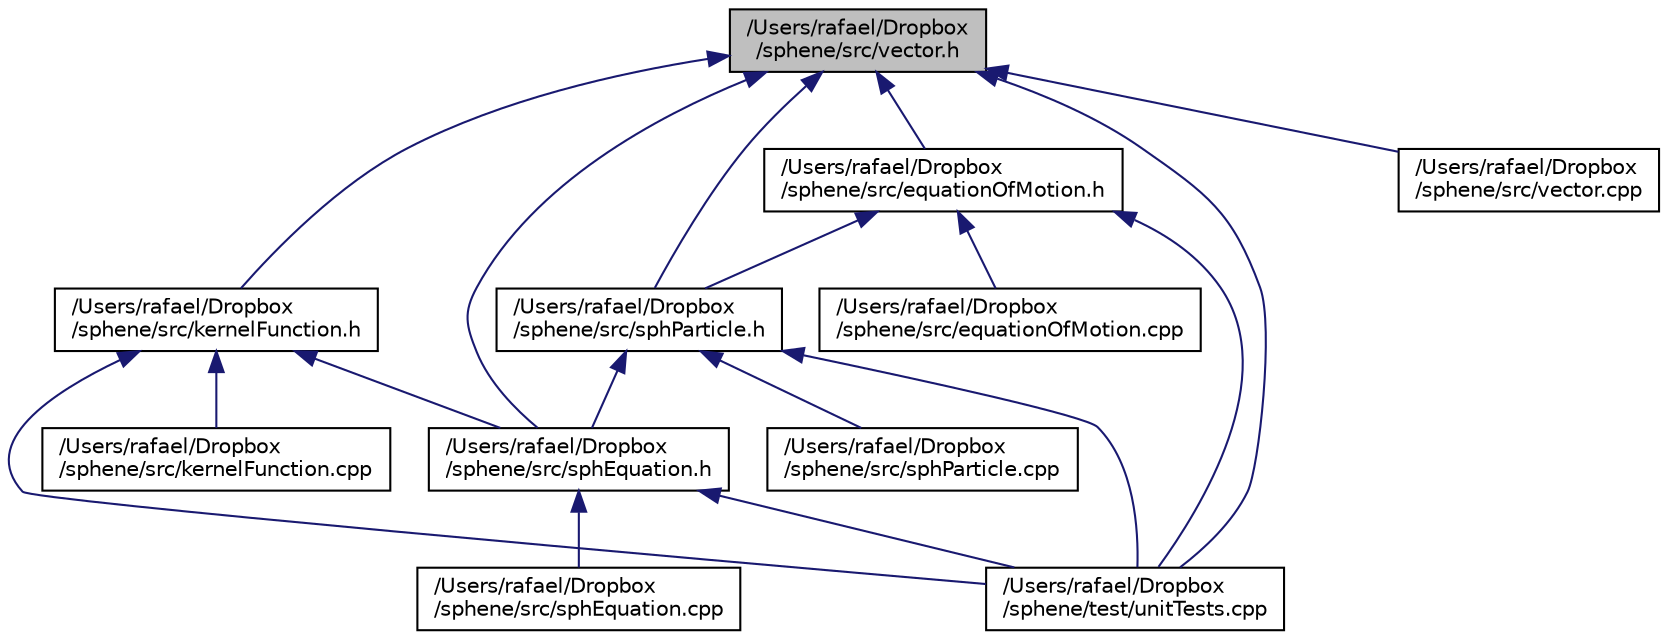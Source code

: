 digraph "/Users/rafael/Dropbox/sphene/src/vector.h"
{
  edge [fontname="Helvetica",fontsize="10",labelfontname="Helvetica",labelfontsize="10"];
  node [fontname="Helvetica",fontsize="10",shape=record];
  Node1 [label="/Users/rafael/Dropbox\l/sphene/src/vector.h",height=0.2,width=0.4,color="black", fillcolor="grey75", style="filled", fontcolor="black"];
  Node1 -> Node2 [dir="back",color="midnightblue",fontsize="10",style="solid"];
  Node2 [label="/Users/rafael/Dropbox\l/sphene/src/equationOfMotion.h",height=0.2,width=0.4,color="black", fillcolor="white", style="filled",URL="$d5/d8c/equationOfMotion_8h.html"];
  Node2 -> Node3 [dir="back",color="midnightblue",fontsize="10",style="solid"];
  Node3 [label="/Users/rafael/Dropbox\l/sphene/src/equationOfMotion.cpp",height=0.2,width=0.4,color="black", fillcolor="white", style="filled",URL="$df/de1/equationOfMotion_8cpp.html"];
  Node2 -> Node4 [dir="back",color="midnightblue",fontsize="10",style="solid"];
  Node4 [label="/Users/rafael/Dropbox\l/sphene/src/sphParticle.h",height=0.2,width=0.4,color="black", fillcolor="white", style="filled",URL="$d4/d9e/sphParticle_8h.html"];
  Node4 -> Node5 [dir="back",color="midnightblue",fontsize="10",style="solid"];
  Node5 [label="/Users/rafael/Dropbox\l/sphene/src/sphEquation.h",height=0.2,width=0.4,color="black", fillcolor="white", style="filled",URL="$d1/d7d/sphEquation_8h.html"];
  Node5 -> Node6 [dir="back",color="midnightblue",fontsize="10",style="solid"];
  Node6 [label="/Users/rafael/Dropbox\l/sphene/src/sphEquation.cpp",height=0.2,width=0.4,color="black", fillcolor="white", style="filled",URL="$d1/d54/sphEquation_8cpp.html"];
  Node5 -> Node7 [dir="back",color="midnightblue",fontsize="10",style="solid"];
  Node7 [label="/Users/rafael/Dropbox\l/sphene/test/unitTests.cpp",height=0.2,width=0.4,color="black", fillcolor="white", style="filled",URL="$d4/d2f/unitTests_8cpp.html"];
  Node4 -> Node8 [dir="back",color="midnightblue",fontsize="10",style="solid"];
  Node8 [label="/Users/rafael/Dropbox\l/sphene/src/sphParticle.cpp",height=0.2,width=0.4,color="black", fillcolor="white", style="filled",URL="$de/df1/sphParticle_8cpp.html"];
  Node4 -> Node7 [dir="back",color="midnightblue",fontsize="10",style="solid"];
  Node2 -> Node7 [dir="back",color="midnightblue",fontsize="10",style="solid"];
  Node1 -> Node9 [dir="back",color="midnightblue",fontsize="10",style="solid"];
  Node9 [label="/Users/rafael/Dropbox\l/sphene/src/kernelFunction.h",height=0.2,width=0.4,color="black", fillcolor="white", style="filled",URL="$de/d21/kernelFunction_8h.html"];
  Node9 -> Node10 [dir="back",color="midnightblue",fontsize="10",style="solid"];
  Node10 [label="/Users/rafael/Dropbox\l/sphene/src/kernelFunction.cpp",height=0.2,width=0.4,color="black", fillcolor="white", style="filled",URL="$d2/dcb/kernelFunction_8cpp.html"];
  Node9 -> Node5 [dir="back",color="midnightblue",fontsize="10",style="solid"];
  Node9 -> Node7 [dir="back",color="midnightblue",fontsize="10",style="solid"];
  Node1 -> Node5 [dir="back",color="midnightblue",fontsize="10",style="solid"];
  Node1 -> Node4 [dir="back",color="midnightblue",fontsize="10",style="solid"];
  Node1 -> Node11 [dir="back",color="midnightblue",fontsize="10",style="solid"];
  Node11 [label="/Users/rafael/Dropbox\l/sphene/src/vector.cpp",height=0.2,width=0.4,color="black", fillcolor="white", style="filled",URL="$d4/d1b/vector_8cpp.html"];
  Node1 -> Node7 [dir="back",color="midnightblue",fontsize="10",style="solid"];
}

